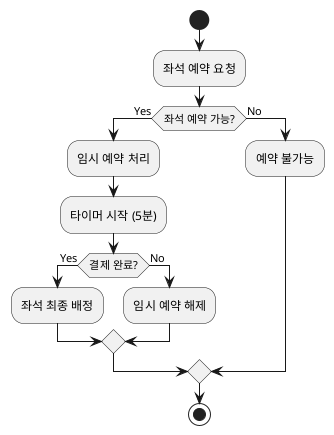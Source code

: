 @startuml
start
:좌석 예약 요청;
if (좌석 예약 가능?) then (Yes)
    :임시 예약 처리;
    :타이머 시작 (5분);
    if (결제 완료?) then (Yes)
        :좌석 최종 배정;
    else (No)
        :임시 예약 해제;
    endif
else (No)
    :예약 불가능;
endif
stop
@enduml
